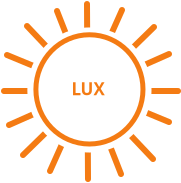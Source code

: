 <?xml version="1.0" encoding="UTF-8"?>
<dia:diagram xmlns:dia="http://www.lysator.liu.se/~alla/dia/">
  <dia:layer name="Background" visible="true" connectable="true" active="true">
    <dia:group>
      <dia:attribute name="meta">
        <dia:composite type="dict"/>
      </dia:attribute>
      <dia:attribute name="matrix"/>
      <dia:object type="Standard - Line" version="0" id="O0">
        <dia:attribute name="obj_pos">
          <dia:point val="2.563,2.39"/>
        </dia:attribute>
        <dia:attribute name="obj_bb">
          <dia:rectangle val="2.351,2.178;9.075,9.252"/>
        </dia:attribute>
        <dia:attribute name="conn_endpoints">
          <dia:point val="2.563,2.39"/>
          <dia:point val="8.863,9.04"/>
        </dia:attribute>
        <dia:attribute name="numcp">
          <dia:int val="1"/>
        </dia:attribute>
        <dia:attribute name="line_color">
          <dia:color val="#f47b13ff"/>
        </dia:attribute>
        <dia:attribute name="line_width">
          <dia:real val="0.3"/>
        </dia:attribute>
        <dia:attribute name="line_caps">
          <dia:enum val="1"/>
        </dia:attribute>
      </dia:object>
      <dia:object type="Standard - Line" version="0" id="O1">
        <dia:attribute name="obj_pos">
          <dia:point val="2.363,8.84"/>
        </dia:attribute>
        <dia:attribute name="obj_bb">
          <dia:rectangle val="2.15,2.228;9.125,9.052"/>
        </dia:attribute>
        <dia:attribute name="conn_endpoints">
          <dia:point val="2.363,8.84"/>
          <dia:point val="8.913,2.44"/>
        </dia:attribute>
        <dia:attribute name="numcp">
          <dia:int val="1"/>
        </dia:attribute>
        <dia:attribute name="line_color">
          <dia:color val="#f47b13ff"/>
        </dia:attribute>
        <dia:attribute name="line_width">
          <dia:real val="0.3"/>
        </dia:attribute>
        <dia:attribute name="line_caps">
          <dia:enum val="1"/>
        </dia:attribute>
      </dia:object>
      <dia:object type="Standard - Line" version="0" id="O2">
        <dia:attribute name="obj_pos">
          <dia:point val="5.563,1.29"/>
        </dia:attribute>
        <dia:attribute name="obj_bb">
          <dia:rectangle val="5.412,1.139;5.763,10.191"/>
        </dia:attribute>
        <dia:attribute name="conn_endpoints">
          <dia:point val="5.563,1.29"/>
          <dia:point val="5.613,10.04"/>
        </dia:attribute>
        <dia:attribute name="numcp">
          <dia:int val="1"/>
        </dia:attribute>
        <dia:attribute name="line_color">
          <dia:color val="#f47b13ff"/>
        </dia:attribute>
        <dia:attribute name="line_width">
          <dia:real val="0.3"/>
        </dia:attribute>
        <dia:attribute name="line_caps">
          <dia:enum val="1"/>
        </dia:attribute>
      </dia:object>
      <dia:object type="Standard - Line" version="0" id="O3">
        <dia:attribute name="obj_pos">
          <dia:point val="1.413,5.64"/>
        </dia:attribute>
        <dia:attribute name="obj_bb">
          <dia:rectangle val="1.263,5.49;10.263,5.79"/>
        </dia:attribute>
        <dia:attribute name="conn_endpoints">
          <dia:point val="1.413,5.64"/>
          <dia:point val="10.113,5.64"/>
        </dia:attribute>
        <dia:attribute name="numcp">
          <dia:int val="1"/>
        </dia:attribute>
        <dia:attribute name="line_color">
          <dia:color val="#f47b13ff"/>
        </dia:attribute>
        <dia:attribute name="line_width">
          <dia:real val="0.3"/>
        </dia:attribute>
        <dia:attribute name="line_caps">
          <dia:enum val="1"/>
        </dia:attribute>
      </dia:object>
      <dia:object type="Standard - Line" version="0" id="O4">
        <dia:attribute name="obj_pos">
          <dia:point val="3.713,9.64"/>
        </dia:attribute>
        <dia:attribute name="obj_bb">
          <dia:rectangle val="3.514,1.392;7.511,9.838"/>
        </dia:attribute>
        <dia:attribute name="conn_endpoints">
          <dia:point val="3.713,9.64"/>
          <dia:point val="7.313,1.59"/>
        </dia:attribute>
        <dia:attribute name="numcp">
          <dia:int val="1"/>
        </dia:attribute>
        <dia:attribute name="line_color">
          <dia:color val="#f47b13ff"/>
        </dia:attribute>
        <dia:attribute name="line_width">
          <dia:real val="0.3"/>
        </dia:attribute>
        <dia:attribute name="line_caps">
          <dia:enum val="1"/>
        </dia:attribute>
      </dia:object>
      <dia:object type="Standard - Line" version="0" id="O5">
        <dia:attribute name="obj_pos">
          <dia:point val="7.263,9.79"/>
        </dia:attribute>
        <dia:attribute name="obj_bb">
          <dia:rectangle val="3.868,1.446;7.457,9.985"/>
        </dia:attribute>
        <dia:attribute name="conn_endpoints">
          <dia:point val="7.263,9.79"/>
          <dia:point val="4.063,1.64"/>
        </dia:attribute>
        <dia:attribute name="numcp">
          <dia:int val="1"/>
        </dia:attribute>
        <dia:attribute name="line_color">
          <dia:color val="#f47b13ff"/>
        </dia:attribute>
        <dia:attribute name="line_width">
          <dia:real val="0.3"/>
        </dia:attribute>
        <dia:attribute name="line_caps">
          <dia:enum val="1"/>
        </dia:attribute>
      </dia:object>
      <dia:object type="Standard - Line" version="0" id="O6">
        <dia:attribute name="obj_pos">
          <dia:point val="9.663,7.19"/>
        </dia:attribute>
        <dia:attribute name="obj_bb">
          <dia:rectangle val="1.367,3.644;9.859,7.386"/>
        </dia:attribute>
        <dia:attribute name="conn_endpoints">
          <dia:point val="9.663,7.19"/>
          <dia:point val="1.563,3.84"/>
        </dia:attribute>
        <dia:attribute name="numcp">
          <dia:int val="1"/>
        </dia:attribute>
        <dia:attribute name="line_color">
          <dia:color val="#f47b13ff"/>
        </dia:attribute>
        <dia:attribute name="line_width">
          <dia:real val="0.3"/>
        </dia:attribute>
        <dia:attribute name="line_caps">
          <dia:enum val="1"/>
        </dia:attribute>
      </dia:object>
      <dia:object type="Standard - Line" version="0" id="O7">
        <dia:attribute name="obj_pos">
          <dia:point val="1.663,7.34"/>
        </dia:attribute>
        <dia:attribute name="obj_bb">
          <dia:rectangle val="1.465,3.592;9.861,7.538"/>
        </dia:attribute>
        <dia:attribute name="conn_endpoints">
          <dia:point val="1.663,7.34"/>
          <dia:point val="9.663,3.79"/>
        </dia:attribute>
        <dia:attribute name="numcp">
          <dia:int val="1"/>
        </dia:attribute>
        <dia:attribute name="line_color">
          <dia:color val="#f47b13ff"/>
        </dia:attribute>
        <dia:attribute name="line_width">
          <dia:real val="0.3"/>
        </dia:attribute>
        <dia:attribute name="line_caps">
          <dia:enum val="1"/>
        </dia:attribute>
      </dia:object>
      <dia:object type="Flowchart - Ellipse" version="0" id="O8">
        <dia:attribute name="obj_pos">
          <dia:point val="2.706,2.587"/>
        </dia:attribute>
        <dia:attribute name="obj_bb">
          <dia:rectangle val="2.581,2.462;8.788,8.715"/>
        </dia:attribute>
        <dia:attribute name="elem_corner">
          <dia:point val="2.706,2.587"/>
        </dia:attribute>
        <dia:attribute name="elem_width">
          <dia:real val="5.957"/>
        </dia:attribute>
        <dia:attribute name="elem_height">
          <dia:real val="6.003"/>
        </dia:attribute>
        <dia:attribute name="border_width">
          <dia:real val="0.25"/>
        </dia:attribute>
        <dia:attribute name="border_color">
          <dia:color val="#ffffffff"/>
        </dia:attribute>
        <dia:attribute name="show_background">
          <dia:boolean val="true"/>
        </dia:attribute>
        <dia:attribute name="padding">
          <dia:real val="0.354"/>
        </dia:attribute>
        <dia:attribute name="text">
          <dia:composite type="text">
            <dia:attribute name="string">
              <dia:string>##</dia:string>
            </dia:attribute>
            <dia:attribute name="font">
              <dia:font family="sans" style="0" name="Helvetica"/>
            </dia:attribute>
            <dia:attribute name="height">
              <dia:real val="0.8"/>
            </dia:attribute>
            <dia:attribute name="pos">
              <dia:point val="5.684,5.784"/>
            </dia:attribute>
            <dia:attribute name="color">
              <dia:color val="#000000ff"/>
            </dia:attribute>
            <dia:attribute name="alignment">
              <dia:enum val="1"/>
            </dia:attribute>
          </dia:composite>
        </dia:attribute>
      </dia:object>
      <dia:object type="Flowchart - Ellipse" version="0" id="O9">
        <dia:attribute name="obj_pos">
          <dia:point val="3.008,2.827"/>
        </dia:attribute>
        <dia:attribute name="obj_bb">
          <dia:rectangle val="2.883,2.702;8.488,8.415"/>
        </dia:attribute>
        <dia:attribute name="elem_corner">
          <dia:point val="3.008,2.827"/>
        </dia:attribute>
        <dia:attribute name="elem_width">
          <dia:real val="5.354"/>
        </dia:attribute>
        <dia:attribute name="elem_height">
          <dia:real val="5.463"/>
        </dia:attribute>
        <dia:attribute name="border_width">
          <dia:real val="0.25"/>
        </dia:attribute>
        <dia:attribute name="border_color">
          <dia:color val="#f47b13ff"/>
        </dia:attribute>
        <dia:attribute name="show_background">
          <dia:boolean val="true"/>
        </dia:attribute>
        <dia:attribute name="padding">
          <dia:real val="0.354"/>
        </dia:attribute>
        <dia:attribute name="text">
          <dia:composite type="text">
            <dia:attribute name="string">
              <dia:string>##</dia:string>
            </dia:attribute>
            <dia:attribute name="font">
              <dia:font family="sans" style="0" name="Helvetica"/>
            </dia:attribute>
            <dia:attribute name="height">
              <dia:real val="0.8"/>
            </dia:attribute>
            <dia:attribute name="pos">
              <dia:point val="5.685,5.754"/>
            </dia:attribute>
            <dia:attribute name="color">
              <dia:color val="#000000ff"/>
            </dia:attribute>
            <dia:attribute name="alignment">
              <dia:enum val="1"/>
            </dia:attribute>
          </dia:composite>
        </dia:attribute>
      </dia:object>
      <dia:object type="Standard - Text" version="1" id="O10">
        <dia:attribute name="obj_pos">
          <dia:point val="4.785,5.852"/>
        </dia:attribute>
        <dia:attribute name="obj_bb">
          <dia:rectangle val="4.785,5.065;6.635,6.052"/>
        </dia:attribute>
        <dia:attribute name="text">
          <dia:composite type="text">
            <dia:attribute name="string">
              <dia:string>#LUX#</dia:string>
            </dia:attribute>
            <dia:attribute name="font">
              <dia:font family="sans" style="80" name="Helvetica-Bold"/>
            </dia:attribute>
            <dia:attribute name="height">
              <dia:real val="1.058"/>
            </dia:attribute>
            <dia:attribute name="pos">
              <dia:point val="4.785,5.852"/>
            </dia:attribute>
            <dia:attribute name="color">
              <dia:color val="#f47b13ff"/>
            </dia:attribute>
            <dia:attribute name="alignment">
              <dia:enum val="0"/>
            </dia:attribute>
          </dia:composite>
        </dia:attribute>
        <dia:attribute name="valign">
          <dia:enum val="3"/>
        </dia:attribute>
      </dia:object>
    </dia:group>
  </dia:layer>
</dia:diagram>
